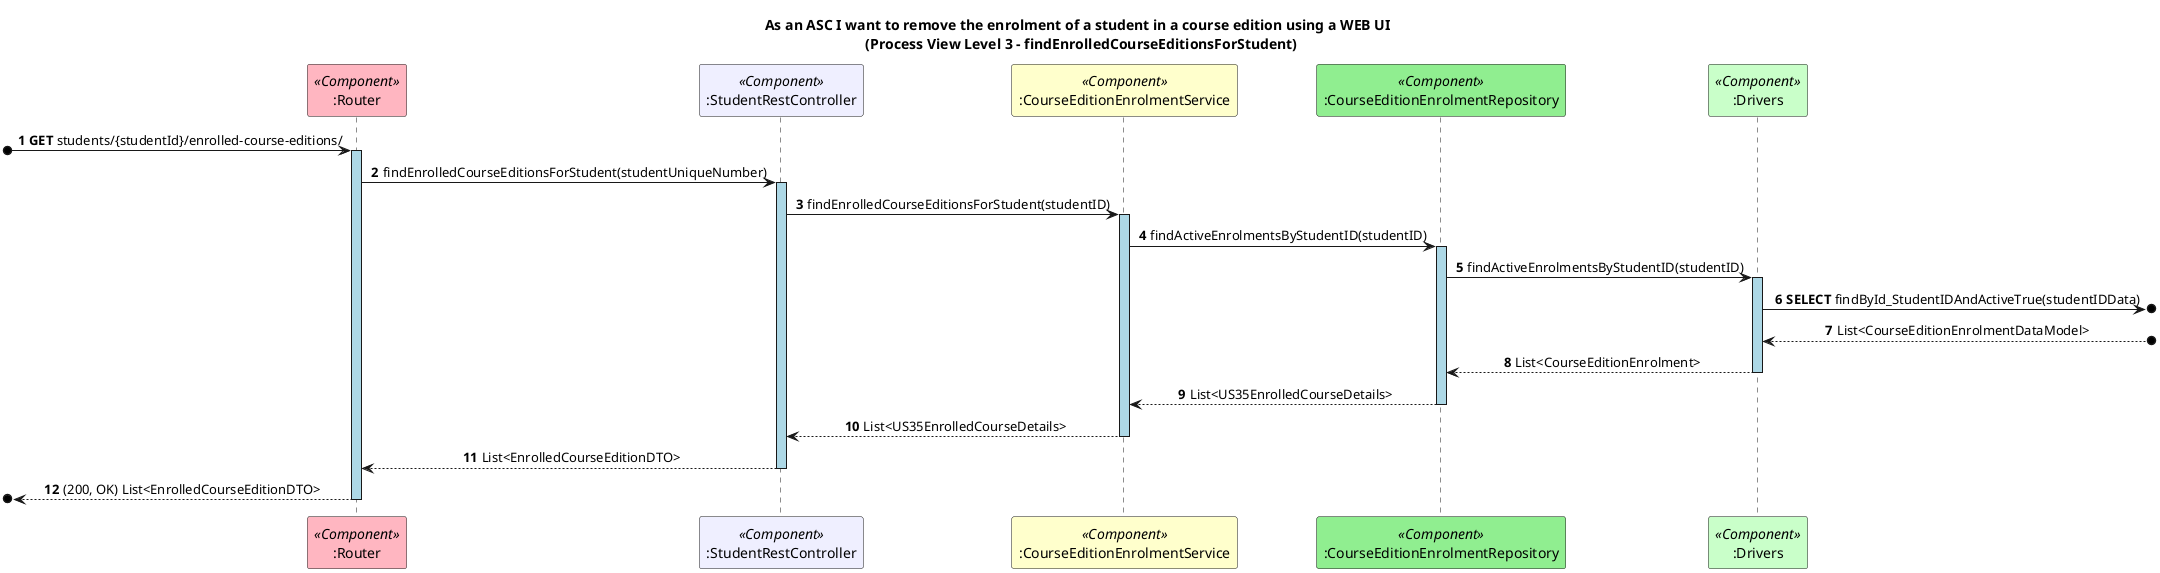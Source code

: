 @startuml
autonumber
skinparam sequenceMessageAlign center
skinparam sequenceLifeLineBackgroundColor lightblue
title As an ASC I want to remove the enrolment of a student in a course edition using a WEB UI \n (Process View Level 3 - findEnrolledCourseEditionsForStudent)

participant ":Router" as Router <<Component>> #lightpink
participant ":StudentRestController" as Controller <<Component>> #motivation
participant ":CourseEditionEnrolmentService" as Service <<Component>> #business
participant ":CourseEditionEnrolmentRepository" as Repository <<Component>> #lightgreen
participant ":Drivers" as D <<Component>> #technology

[o-> Router : **GET** students/{studentId}/enrolled-course-editions/
activate Router
Router -> Controller : findEnrolledCourseEditionsForStudent(studentUniqueNumber)
activate Controller
Controller -> Service : findEnrolledCourseEditionsForStudent(studentID)
activate Service
Service -> Repository : findActiveEnrolmentsByStudentID(studentID)
activate Repository
Repository -> D ++: findActiveEnrolmentsByStudentID(studentID)
D ->o] : **SELECT** findById_StudentIDAndActiveTrue(studentIDData)
D <--o] : List<CourseEditionEnrolmentDataModel>
Repository <-- D -- : List<CourseEditionEnrolment>
Repository --> Service : List<US35EnrolledCourseDetails>
deactivate Repository
Service --> Controller : List<US35EnrolledCourseDetails>
deactivate Service
Controller --> Router : List<EnrolledCourseEditionDTO>
deactivate Controller
[o<-- Router : (200, OK) List<EnrolledCourseEditionDTO>
deactivate Router


@enduml